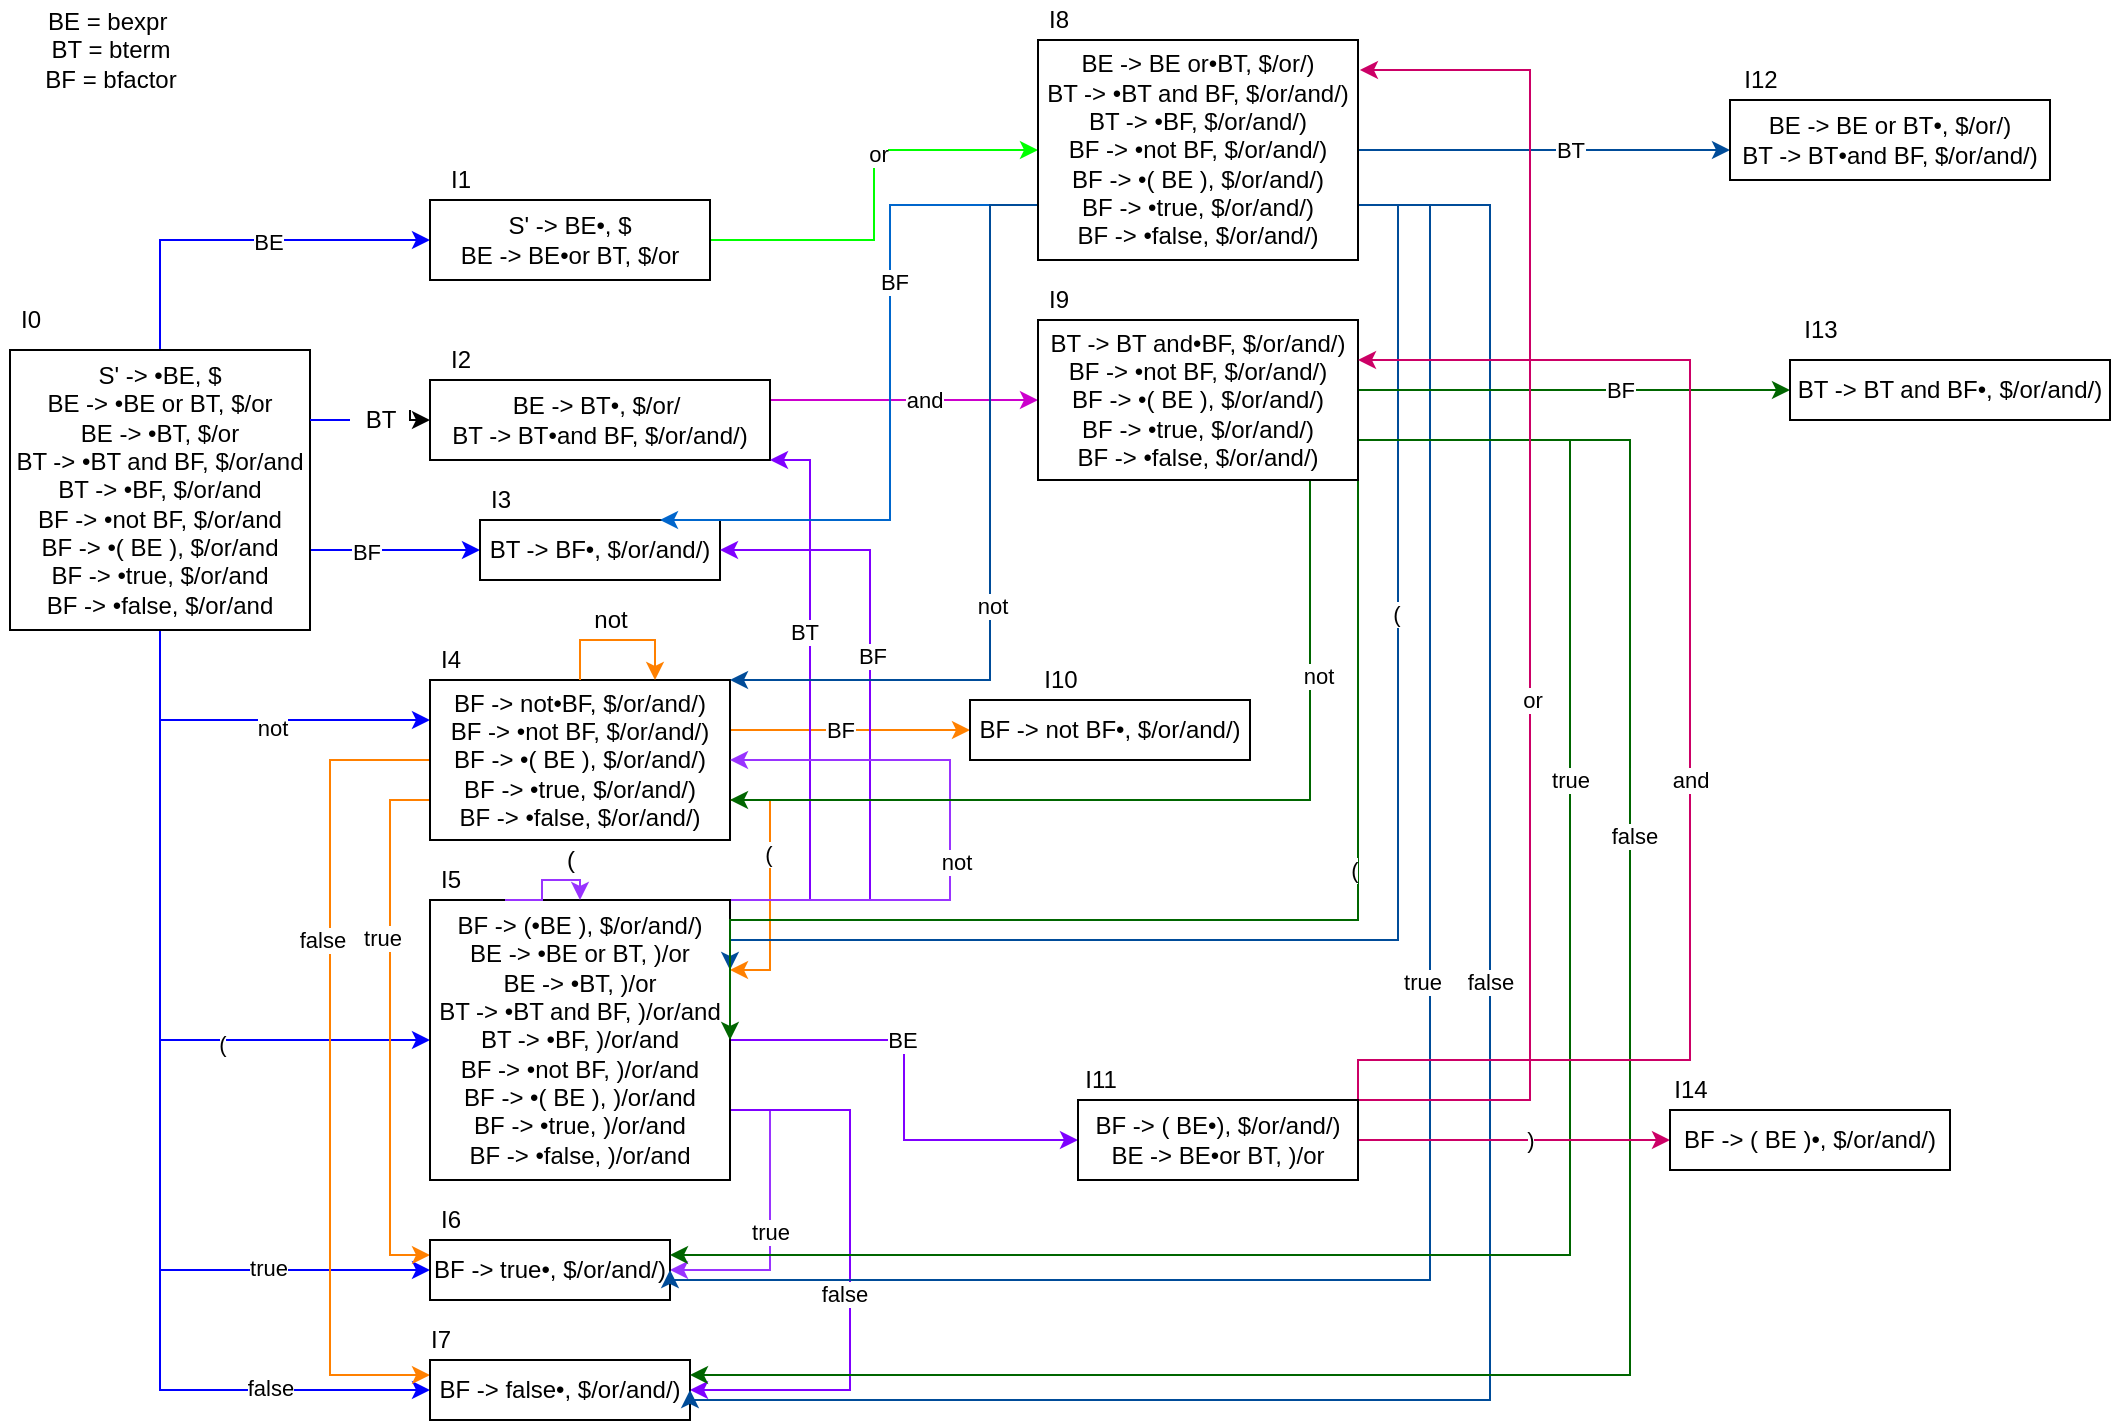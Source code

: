 <mxfile version="15.5.0" type="device"><diagram id="Ii26ytgXYdro8JB_8rCj" name="Page-1"><mxGraphModel dx="1304" dy="529" grid="1" gridSize="10" guides="1" tooltips="1" connect="1" arrows="1" fold="1" page="1" pageScale="1" pageWidth="1654" pageHeight="1169" math="0" shadow="0"><root><mxCell id="0"/><mxCell id="1" parent="0"/><mxCell id="VeiDOKdkj291CunAkUDl-6" style="edgeStyle=orthogonalEdgeStyle;rounded=0;orthogonalLoop=1;jettySize=auto;html=1;exitX=0.5;exitY=0;exitDx=0;exitDy=0;entryX=0;entryY=0.5;entryDx=0;entryDy=0;strokeColor=#0000FF;" edge="1" parent="1" source="VeiDOKdkj291CunAkUDl-1" target="VeiDOKdkj291CunAkUDl-4"><mxGeometry relative="1" as="geometry"/></mxCell><mxCell id="VeiDOKdkj291CunAkUDl-7" value="BE" style="edgeLabel;html=1;align=center;verticalAlign=middle;resizable=0;points=[];" vertex="1" connectable="0" parent="VeiDOKdkj291CunAkUDl-6"><mxGeometry x="0.15" y="-1" relative="1" as="geometry"><mxPoint as="offset"/></mxGeometry></mxCell><mxCell id="VeiDOKdkj291CunAkUDl-9" style="edgeStyle=orthogonalEdgeStyle;rounded=0;orthogonalLoop=1;jettySize=auto;html=1;exitX=1;exitY=0.25;exitDx=0;exitDy=0;startArrow=none;" edge="1" parent="1" source="VeiDOKdkj291CunAkUDl-10" target="VeiDOKdkj291CunAkUDl-8"><mxGeometry relative="1" as="geometry"><Array as="points"><mxPoint x="210" y="330"/></Array></mxGeometry></mxCell><mxCell id="VeiDOKdkj291CunAkUDl-15" style="edgeStyle=orthogonalEdgeStyle;rounded=0;orthogonalLoop=1;jettySize=auto;html=1;exitX=1;exitY=0.75;exitDx=0;exitDy=0;strokeColor=#0000FF;" edge="1" parent="1" source="VeiDOKdkj291CunAkUDl-1" target="VeiDOKdkj291CunAkUDl-14"><mxGeometry relative="1" as="geometry"><Array as="points"><mxPoint x="160" y="395"/></Array></mxGeometry></mxCell><mxCell id="VeiDOKdkj291CunAkUDl-16" value="BF" style="edgeLabel;html=1;align=center;verticalAlign=middle;resizable=0;points=[];" vertex="1" connectable="0" parent="VeiDOKdkj291CunAkUDl-15"><mxGeometry x="-0.276" y="-1" relative="1" as="geometry"><mxPoint as="offset"/></mxGeometry></mxCell><mxCell id="VeiDOKdkj291CunAkUDl-19" style="edgeStyle=orthogonalEdgeStyle;rounded=0;orthogonalLoop=1;jettySize=auto;html=1;exitX=0.5;exitY=1;exitDx=0;exitDy=0;entryX=0;entryY=0.25;entryDx=0;entryDy=0;strokeColor=#0000FF;" edge="1" parent="1" source="VeiDOKdkj291CunAkUDl-1" target="VeiDOKdkj291CunAkUDl-18"><mxGeometry relative="1" as="geometry"/></mxCell><mxCell id="VeiDOKdkj291CunAkUDl-21" value="not" style="edgeLabel;html=1;align=center;verticalAlign=middle;resizable=0;points=[];" vertex="1" connectable="0" parent="VeiDOKdkj291CunAkUDl-19"><mxGeometry x="0.122" y="-4" relative="1" as="geometry"><mxPoint as="offset"/></mxGeometry></mxCell><mxCell id="VeiDOKdkj291CunAkUDl-23" style="edgeStyle=orthogonalEdgeStyle;rounded=0;orthogonalLoop=1;jettySize=auto;html=1;exitX=0.5;exitY=1;exitDx=0;exitDy=0;entryX=0;entryY=0.5;entryDx=0;entryDy=0;strokeColor=#0000FF;" edge="1" parent="1" source="VeiDOKdkj291CunAkUDl-1" target="VeiDOKdkj291CunAkUDl-22"><mxGeometry relative="1" as="geometry"/></mxCell><mxCell id="VeiDOKdkj291CunAkUDl-24" value="(" style="edgeLabel;html=1;align=center;verticalAlign=middle;resizable=0;points=[];" vertex="1" connectable="0" parent="VeiDOKdkj291CunAkUDl-23"><mxGeometry x="0.388" y="-2" relative="1" as="geometry"><mxPoint as="offset"/></mxGeometry></mxCell><mxCell id="VeiDOKdkj291CunAkUDl-27" style="edgeStyle=orthogonalEdgeStyle;rounded=0;orthogonalLoop=1;jettySize=auto;html=1;exitX=0.5;exitY=1;exitDx=0;exitDy=0;entryX=0;entryY=0.5;entryDx=0;entryDy=0;strokeColor=#0000FF;" edge="1" parent="1" source="VeiDOKdkj291CunAkUDl-1" target="VeiDOKdkj291CunAkUDl-26"><mxGeometry relative="1" as="geometry"/></mxCell><mxCell id="VeiDOKdkj291CunAkUDl-28" value="true" style="edgeLabel;html=1;align=center;verticalAlign=middle;resizable=0;points=[];" vertex="1" connectable="0" parent="VeiDOKdkj291CunAkUDl-27"><mxGeometry x="0.644" y="1" relative="1" as="geometry"><mxPoint as="offset"/></mxGeometry></mxCell><mxCell id="VeiDOKdkj291CunAkUDl-31" style="edgeStyle=orthogonalEdgeStyle;rounded=0;orthogonalLoop=1;jettySize=auto;html=1;exitX=0.5;exitY=1;exitDx=0;exitDy=0;entryX=0;entryY=0.5;entryDx=0;entryDy=0;strokeColor=#0000FF;" edge="1" parent="1" source="VeiDOKdkj291CunAkUDl-1" target="VeiDOKdkj291CunAkUDl-30"><mxGeometry relative="1" as="geometry"/></mxCell><mxCell id="VeiDOKdkj291CunAkUDl-33" value="false" style="edgeLabel;html=1;align=center;verticalAlign=middle;resizable=0;points=[];" vertex="1" connectable="0" parent="VeiDOKdkj291CunAkUDl-31"><mxGeometry x="0.689" y="1" relative="1" as="geometry"><mxPoint as="offset"/></mxGeometry></mxCell><mxCell id="VeiDOKdkj291CunAkUDl-1" value="&lt;div&gt;S' -&amp;gt; •BE, $&lt;/div&gt;&lt;div&gt;BE -&amp;gt; •BE or BT, $/or&lt;/div&gt;&lt;div&gt;BE -&amp;gt; •BT, $/or&lt;/div&gt;&lt;div&gt;BT -&amp;gt; •BT and BF, $/or/and&lt;/div&gt;&lt;div&gt;BT -&amp;gt; •BF, $/or/and&lt;/div&gt;&lt;div&gt;BF -&amp;gt; •not BF, $/or/and&lt;/div&gt;&lt;div&gt;BF -&amp;gt; •( BE ), $/or/and&lt;/div&gt;&lt;div&gt;BF -&amp;gt; •true, $/or/and&lt;/div&gt;&lt;div&gt;BF -&amp;gt; •false, $/or/and&lt;/div&gt;" style="rounded=0;whiteSpace=wrap;html=1;" vertex="1" parent="1"><mxGeometry x="10" y="295" width="150" height="140" as="geometry"/></mxCell><mxCell id="VeiDOKdkj291CunAkUDl-2" value="BE = bexpr&amp;nbsp;&lt;br&gt;BT = bterm&lt;br&gt;BF = bfactor" style="text;html=1;align=center;verticalAlign=middle;resizable=0;points=[];autosize=1;strokeColor=none;fillColor=none;" vertex="1" parent="1"><mxGeometry x="20" y="120" width="80" height="50" as="geometry"/></mxCell><mxCell id="VeiDOKdkj291CunAkUDl-3" value="I0" style="text;html=1;align=center;verticalAlign=middle;resizable=0;points=[];autosize=1;strokeColor=none;fillColor=none;" vertex="1" parent="1"><mxGeometry x="5" y="270" width="30" height="20" as="geometry"/></mxCell><mxCell id="VeiDOKdkj291CunAkUDl-35" style="edgeStyle=orthogonalEdgeStyle;rounded=0;orthogonalLoop=1;jettySize=auto;html=1;exitX=1;exitY=0.5;exitDx=0;exitDy=0;entryX=0;entryY=0.5;entryDx=0;entryDy=0;strokeColor=#00FF00;" edge="1" parent="1" source="VeiDOKdkj291CunAkUDl-4" target="VeiDOKdkj291CunAkUDl-34"><mxGeometry relative="1" as="geometry"/></mxCell><mxCell id="VeiDOKdkj291CunAkUDl-37" value="or" style="edgeLabel;html=1;align=center;verticalAlign=middle;resizable=0;points=[];" vertex="1" connectable="0" parent="VeiDOKdkj291CunAkUDl-35"><mxGeometry x="0.2" y="-2" relative="1" as="geometry"><mxPoint as="offset"/></mxGeometry></mxCell><mxCell id="VeiDOKdkj291CunAkUDl-4" value="&lt;div&gt;S' -&amp;gt; BE•, $&lt;/div&gt;&lt;div&gt;BE -&amp;gt; BE•or BT, $/or&lt;/div&gt;" style="whiteSpace=wrap;html=1;" vertex="1" parent="1"><mxGeometry x="220" y="220" width="140" height="40" as="geometry"/></mxCell><mxCell id="VeiDOKdkj291CunAkUDl-5" value="I1" style="text;html=1;align=center;verticalAlign=middle;resizable=0;points=[];autosize=1;strokeColor=none;fillColor=none;" vertex="1" parent="1"><mxGeometry x="220" y="200" width="30" height="20" as="geometry"/></mxCell><mxCell id="VeiDOKdkj291CunAkUDl-39" style="edgeStyle=orthogonalEdgeStyle;rounded=0;orthogonalLoop=1;jettySize=auto;html=1;exitX=1;exitY=0.25;exitDx=0;exitDy=0;strokeColor=#CC00CC;" edge="1" parent="1" source="VeiDOKdkj291CunAkUDl-8" target="VeiDOKdkj291CunAkUDl-38"><mxGeometry relative="1" as="geometry"><Array as="points"><mxPoint x="450" y="320"/><mxPoint x="450" y="320"/></Array></mxGeometry></mxCell><mxCell id="VeiDOKdkj291CunAkUDl-40" value="and" style="edgeLabel;html=1;align=center;verticalAlign=middle;resizable=0;points=[];" vertex="1" connectable="0" parent="VeiDOKdkj291CunAkUDl-39"><mxGeometry x="0.222" y="-4" relative="1" as="geometry"><mxPoint x="-5" y="-4" as="offset"/></mxGeometry></mxCell><mxCell id="VeiDOKdkj291CunAkUDl-8" value="&lt;div&gt;BE -&amp;gt; BT•, $/or/&amp;nbsp;&lt;/div&gt;&lt;div&gt;BT -&amp;gt; BT•and BF, $/or/and/)&lt;/div&gt;" style="whiteSpace=wrap;html=1;" vertex="1" parent="1"><mxGeometry x="220" y="310" width="170" height="40" as="geometry"/></mxCell><mxCell id="VeiDOKdkj291CunAkUDl-10" value="BT" style="text;html=1;align=center;verticalAlign=middle;resizable=0;points=[];autosize=1;strokeColor=none;fillColor=none;" vertex="1" parent="1"><mxGeometry x="180" y="320" width="30" height="20" as="geometry"/></mxCell><mxCell id="VeiDOKdkj291CunAkUDl-11" value="" style="edgeStyle=orthogonalEdgeStyle;rounded=0;orthogonalLoop=1;jettySize=auto;html=1;exitX=1;exitY=0.25;exitDx=0;exitDy=0;endArrow=none;strokeColor=#0000FF;" edge="1" parent="1" source="VeiDOKdkj291CunAkUDl-1" target="VeiDOKdkj291CunAkUDl-10"><mxGeometry relative="1" as="geometry"><mxPoint x="160" y="330" as="sourcePoint"/><mxPoint x="240" y="330" as="targetPoint"/></mxGeometry></mxCell><mxCell id="VeiDOKdkj291CunAkUDl-13" value="I2" style="text;html=1;align=center;verticalAlign=middle;resizable=0;points=[];autosize=1;strokeColor=none;fillColor=none;" vertex="1" parent="1"><mxGeometry x="220" y="290" width="30" height="20" as="geometry"/></mxCell><mxCell id="VeiDOKdkj291CunAkUDl-14" value="BT -&amp;gt; BF•, $/or/and/)" style="whiteSpace=wrap;html=1;" vertex="1" parent="1"><mxGeometry x="245" y="380" width="120" height="30" as="geometry"/></mxCell><mxCell id="VeiDOKdkj291CunAkUDl-17" value="I3" style="text;html=1;align=center;verticalAlign=middle;resizable=0;points=[];autosize=1;strokeColor=none;fillColor=none;" vertex="1" parent="1"><mxGeometry x="240" y="360" width="30" height="20" as="geometry"/></mxCell><mxCell id="VeiDOKdkj291CunAkUDl-43" style="edgeStyle=orthogonalEdgeStyle;rounded=0;orthogonalLoop=1;jettySize=auto;html=1;exitX=1;exitY=0;exitDx=0;exitDy=0;entryX=0;entryY=0.5;entryDx=0;entryDy=0;strokeColor=#FF8000;" edge="1" parent="1" source="VeiDOKdkj291CunAkUDl-18" target="VeiDOKdkj291CunAkUDl-42"><mxGeometry relative="1" as="geometry"><Array as="points"><mxPoint x="370" y="485"/></Array></mxGeometry></mxCell><mxCell id="VeiDOKdkj291CunAkUDl-44" value="BF" style="edgeLabel;html=1;align=center;verticalAlign=middle;resizable=0;points=[];" vertex="1" connectable="0" parent="VeiDOKdkj291CunAkUDl-43"><mxGeometry x="0.096" relative="1" as="geometry"><mxPoint as="offset"/></mxGeometry></mxCell><mxCell id="VeiDOKdkj291CunAkUDl-50" style="edgeStyle=orthogonalEdgeStyle;rounded=0;orthogonalLoop=1;jettySize=auto;html=1;exitX=1;exitY=0.75;exitDx=0;exitDy=0;entryX=1;entryY=0.25;entryDx=0;entryDy=0;strokeColor=#FF8000;" edge="1" parent="1" source="VeiDOKdkj291CunAkUDl-18" target="VeiDOKdkj291CunAkUDl-22"><mxGeometry relative="1" as="geometry"/></mxCell><mxCell id="VeiDOKdkj291CunAkUDl-51" value="(" style="edgeLabel;html=1;align=center;verticalAlign=middle;resizable=0;points=[];" vertex="1" connectable="0" parent="VeiDOKdkj291CunAkUDl-50"><mxGeometry x="-0.248" y="-1" relative="1" as="geometry"><mxPoint as="offset"/></mxGeometry></mxCell><mxCell id="VeiDOKdkj291CunAkUDl-52" style="edgeStyle=orthogonalEdgeStyle;rounded=0;orthogonalLoop=1;jettySize=auto;html=1;exitX=0;exitY=0.75;exitDx=0;exitDy=0;entryX=0;entryY=0.25;entryDx=0;entryDy=0;strokeColor=#FF8000;" edge="1" parent="1" source="VeiDOKdkj291CunAkUDl-18" target="VeiDOKdkj291CunAkUDl-26"><mxGeometry relative="1" as="geometry"/></mxCell><mxCell id="VeiDOKdkj291CunAkUDl-53" value="true" style="edgeLabel;html=1;align=center;verticalAlign=middle;resizable=0;points=[];" vertex="1" connectable="0" parent="VeiDOKdkj291CunAkUDl-52"><mxGeometry x="-0.335" y="-4" relative="1" as="geometry"><mxPoint as="offset"/></mxGeometry></mxCell><mxCell id="VeiDOKdkj291CunAkUDl-54" style="edgeStyle=orthogonalEdgeStyle;rounded=0;orthogonalLoop=1;jettySize=auto;html=1;exitX=0;exitY=0.5;exitDx=0;exitDy=0;entryX=0;entryY=0.25;entryDx=0;entryDy=0;strokeColor=#FF8000;" edge="1" parent="1" source="VeiDOKdkj291CunAkUDl-18" target="VeiDOKdkj291CunAkUDl-30"><mxGeometry relative="1" as="geometry"><Array as="points"><mxPoint x="170" y="500"/><mxPoint x="170" y="808"/></Array></mxGeometry></mxCell><mxCell id="VeiDOKdkj291CunAkUDl-55" value="false" style="edgeLabel;html=1;align=center;verticalAlign=middle;resizable=0;points=[];" vertex="1" connectable="0" parent="VeiDOKdkj291CunAkUDl-54"><mxGeometry x="-0.313" y="-4" relative="1" as="geometry"><mxPoint as="offset"/></mxGeometry></mxCell><mxCell id="VeiDOKdkj291CunAkUDl-18" value="&lt;div&gt;BF -&amp;gt; not•BF, $/or/and/)&lt;/div&gt;&lt;div&gt;BF -&amp;gt; •not BF, $/or/and/)&lt;/div&gt;&lt;div&gt;BF -&amp;gt; •( BE ), $/or/and/)&lt;/div&gt;&lt;div&gt;BF -&amp;gt; •true, $/or/and/)&lt;/div&gt;&lt;div&gt;BF -&amp;gt; •false, $/or/and/)&lt;/div&gt;" style="whiteSpace=wrap;html=1;" vertex="1" parent="1"><mxGeometry x="220" y="460" width="150" height="80" as="geometry"/></mxCell><mxCell id="VeiDOKdkj291CunAkUDl-20" value="I4" style="text;html=1;align=center;verticalAlign=middle;resizable=0;points=[];autosize=1;strokeColor=none;fillColor=none;" vertex="1" parent="1"><mxGeometry x="215" y="440" width="30" height="20" as="geometry"/></mxCell><mxCell id="VeiDOKdkj291CunAkUDl-57" style="edgeStyle=orthogonalEdgeStyle;rounded=0;orthogonalLoop=1;jettySize=auto;html=1;exitX=1;exitY=0.5;exitDx=0;exitDy=0;entryX=0;entryY=0.5;entryDx=0;entryDy=0;strokeColor=#7F00FF;" edge="1" parent="1" source="VeiDOKdkj291CunAkUDl-22" target="VeiDOKdkj291CunAkUDl-56"><mxGeometry relative="1" as="geometry"/></mxCell><mxCell id="VeiDOKdkj291CunAkUDl-60" value="BE" style="edgeLabel;html=1;align=center;verticalAlign=middle;resizable=0;points=[];" vertex="1" connectable="0" parent="VeiDOKdkj291CunAkUDl-57"><mxGeometry x="-0.327" relative="1" as="geometry"><mxPoint x="10" as="offset"/></mxGeometry></mxCell><mxCell id="VeiDOKdkj291CunAkUDl-64" style="edgeStyle=orthogonalEdgeStyle;rounded=0;orthogonalLoop=1;jettySize=auto;html=1;exitX=1;exitY=0;exitDx=0;exitDy=0;entryX=1;entryY=1;entryDx=0;entryDy=0;strokeColor=#7F00FF;" edge="1" parent="1" source="VeiDOKdkj291CunAkUDl-22" target="VeiDOKdkj291CunAkUDl-8"><mxGeometry relative="1" as="geometry"><Array as="points"><mxPoint x="410" y="570"/><mxPoint x="410" y="350"/></Array></mxGeometry></mxCell><mxCell id="VeiDOKdkj291CunAkUDl-65" value="BT" style="edgeLabel;html=1;align=center;verticalAlign=middle;resizable=0;points=[];" vertex="1" connectable="0" parent="VeiDOKdkj291CunAkUDl-64"><mxGeometry x="0.243" y="3" relative="1" as="geometry"><mxPoint as="offset"/></mxGeometry></mxCell><mxCell id="VeiDOKdkj291CunAkUDl-66" style="edgeStyle=orthogonalEdgeStyle;rounded=0;orthogonalLoop=1;jettySize=auto;html=1;exitX=1;exitY=0;exitDx=0;exitDy=0;entryX=1;entryY=0.5;entryDx=0;entryDy=0;strokeColor=#7F00FF;" edge="1" parent="1" source="VeiDOKdkj291CunAkUDl-22" target="VeiDOKdkj291CunAkUDl-14"><mxGeometry relative="1" as="geometry"><Array as="points"><mxPoint x="440" y="570"/><mxPoint x="440" y="395"/></Array></mxGeometry></mxCell><mxCell id="VeiDOKdkj291CunAkUDl-67" value="BF" style="edgeLabel;html=1;align=center;verticalAlign=middle;resizable=0;points=[];" vertex="1" connectable="0" parent="VeiDOKdkj291CunAkUDl-66"><mxGeometry x="0.2" y="-1" relative="1" as="geometry"><mxPoint as="offset"/></mxGeometry></mxCell><mxCell id="VeiDOKdkj291CunAkUDl-68" style="edgeStyle=orthogonalEdgeStyle;rounded=0;orthogonalLoop=1;jettySize=auto;html=1;exitX=1;exitY=0;exitDx=0;exitDy=0;entryX=1;entryY=0.5;entryDx=0;entryDy=0;strokeColor=#9933FF;" edge="1" parent="1" source="VeiDOKdkj291CunAkUDl-22" target="VeiDOKdkj291CunAkUDl-18"><mxGeometry relative="1" as="geometry"><Array as="points"><mxPoint x="480" y="570"/><mxPoint x="480" y="500"/></Array></mxGeometry></mxCell><mxCell id="VeiDOKdkj291CunAkUDl-69" value="not" style="edgeLabel;html=1;align=center;verticalAlign=middle;resizable=0;points=[];" vertex="1" connectable="0" parent="VeiDOKdkj291CunAkUDl-68"><mxGeometry x="-0.11" y="-3" relative="1" as="geometry"><mxPoint as="offset"/></mxGeometry></mxCell><mxCell id="VeiDOKdkj291CunAkUDl-72" style="edgeStyle=orthogonalEdgeStyle;rounded=0;orthogonalLoop=1;jettySize=auto;html=1;exitX=1;exitY=0.75;exitDx=0;exitDy=0;entryX=1;entryY=0.5;entryDx=0;entryDy=0;strokeColor=#9933FF;" edge="1" parent="1" source="VeiDOKdkj291CunAkUDl-22" target="VeiDOKdkj291CunAkUDl-26"><mxGeometry relative="1" as="geometry"/></mxCell><mxCell id="VeiDOKdkj291CunAkUDl-73" value="true" style="edgeLabel;html=1;align=center;verticalAlign=middle;resizable=0;points=[];" vertex="1" connectable="0" parent="VeiDOKdkj291CunAkUDl-72"><mxGeometry x="0.08" relative="1" as="geometry"><mxPoint as="offset"/></mxGeometry></mxCell><mxCell id="VeiDOKdkj291CunAkUDl-74" style="edgeStyle=orthogonalEdgeStyle;rounded=0;orthogonalLoop=1;jettySize=auto;html=1;exitX=1;exitY=0.75;exitDx=0;exitDy=0;entryX=1;entryY=0.5;entryDx=0;entryDy=0;strokeColor=#7F00FF;" edge="1" parent="1" source="VeiDOKdkj291CunAkUDl-22" target="VeiDOKdkj291CunAkUDl-30"><mxGeometry relative="1" as="geometry"><Array as="points"><mxPoint x="430" y="675"/><mxPoint x="430" y="815"/></Array></mxGeometry></mxCell><mxCell id="VeiDOKdkj291CunAkUDl-75" value="false" style="edgeLabel;html=1;align=center;verticalAlign=middle;resizable=0;points=[];" vertex="1" connectable="0" parent="VeiDOKdkj291CunAkUDl-74"><mxGeometry x="0.086" y="-3" relative="1" as="geometry"><mxPoint as="offset"/></mxGeometry></mxCell><mxCell id="VeiDOKdkj291CunAkUDl-22" value="&lt;div&gt;BF -&amp;gt; (•BE ), $/or/and/)&lt;/div&gt;&lt;div&gt;BE -&amp;gt; •BE or BT, )/or&lt;/div&gt;&lt;div&gt;BE -&amp;gt; •BT, )/or&lt;/div&gt;&lt;div&gt;BT -&amp;gt; •BT and BF, )/or/and&lt;/div&gt;&lt;div&gt;BT -&amp;gt; •BF, )/or/and&lt;/div&gt;&lt;div&gt;BF -&amp;gt; •not BF, )/or/and&lt;/div&gt;&lt;div&gt;BF -&amp;gt; •( BE ), )/or/and&lt;/div&gt;&lt;div&gt;BF -&amp;gt; •true, )/or/and&lt;/div&gt;&lt;div&gt;BF -&amp;gt; •false, )/or/and&lt;/div&gt;" style="whiteSpace=wrap;html=1;" vertex="1" parent="1"><mxGeometry x="220" y="570" width="150" height="140" as="geometry"/></mxCell><mxCell id="VeiDOKdkj291CunAkUDl-25" value="I5" style="text;html=1;align=center;verticalAlign=middle;resizable=0;points=[];autosize=1;strokeColor=none;fillColor=none;" vertex="1" parent="1"><mxGeometry x="215" y="550" width="30" height="20" as="geometry"/></mxCell><mxCell id="VeiDOKdkj291CunAkUDl-26" value="BF -&amp;gt; true•, $/or/and/)" style="whiteSpace=wrap;html=1;" vertex="1" parent="1"><mxGeometry x="220" y="740" width="120" height="30" as="geometry"/></mxCell><mxCell id="VeiDOKdkj291CunAkUDl-29" value="I6" style="text;html=1;align=center;verticalAlign=middle;resizable=0;points=[];autosize=1;strokeColor=none;fillColor=none;" vertex="1" parent="1"><mxGeometry x="215" y="720" width="30" height="20" as="geometry"/></mxCell><mxCell id="VeiDOKdkj291CunAkUDl-30" value="BF -&amp;gt; false•, $/or/and/)" style="whiteSpace=wrap;html=1;" vertex="1" parent="1"><mxGeometry x="220" y="800" width="130" height="30" as="geometry"/></mxCell><mxCell id="VeiDOKdkj291CunAkUDl-32" value="I7" style="text;html=1;align=center;verticalAlign=middle;resizable=0;points=[];autosize=1;strokeColor=none;fillColor=none;" vertex="1" parent="1"><mxGeometry x="210" y="780" width="30" height="20" as="geometry"/></mxCell><mxCell id="VeiDOKdkj291CunAkUDl-77" style="edgeStyle=orthogonalEdgeStyle;rounded=0;orthogonalLoop=1;jettySize=auto;html=1;exitX=1;exitY=0.5;exitDx=0;exitDy=0;strokeColor=#004C99;" edge="1" parent="1" source="VeiDOKdkj291CunAkUDl-34" target="VeiDOKdkj291CunAkUDl-76"><mxGeometry relative="1" as="geometry"><Array as="points"><mxPoint x="740" y="195"/><mxPoint x="740" y="195"/></Array></mxGeometry></mxCell><mxCell id="VeiDOKdkj291CunAkUDl-78" value="BT" style="edgeLabel;html=1;align=center;verticalAlign=middle;resizable=0;points=[];" vertex="1" connectable="0" parent="VeiDOKdkj291CunAkUDl-77"><mxGeometry x="0.233" y="1" relative="1" as="geometry"><mxPoint x="-9" y="1" as="offset"/></mxGeometry></mxCell><mxCell id="VeiDOKdkj291CunAkUDl-80" style="edgeStyle=orthogonalEdgeStyle;rounded=0;orthogonalLoop=1;jettySize=auto;html=1;exitX=0;exitY=0.75;exitDx=0;exitDy=0;entryX=0.75;entryY=0;entryDx=0;entryDy=0;strokeColor=#0066CC;" edge="1" parent="1" source="VeiDOKdkj291CunAkUDl-34" target="VeiDOKdkj291CunAkUDl-14"><mxGeometry relative="1" as="geometry"><Array as="points"><mxPoint x="450" y="223"/><mxPoint x="450" y="380"/></Array></mxGeometry></mxCell><mxCell id="VeiDOKdkj291CunAkUDl-81" value="BF" style="edgeLabel;html=1;align=center;verticalAlign=middle;resizable=0;points=[];" vertex="1" connectable="0" parent="VeiDOKdkj291CunAkUDl-80"><mxGeometry x="-0.351" y="2" relative="1" as="geometry"><mxPoint as="offset"/></mxGeometry></mxCell><mxCell id="VeiDOKdkj291CunAkUDl-82" style="edgeStyle=orthogonalEdgeStyle;rounded=0;orthogonalLoop=1;jettySize=auto;html=1;exitX=0;exitY=0.75;exitDx=0;exitDy=0;entryX=1;entryY=0;entryDx=0;entryDy=0;strokeColor=#004C99;" edge="1" parent="1" source="VeiDOKdkj291CunAkUDl-34" target="VeiDOKdkj291CunAkUDl-18"><mxGeometry relative="1" as="geometry"><Array as="points"><mxPoint x="500" y="223"/><mxPoint x="500" y="460"/></Array></mxGeometry></mxCell><mxCell id="VeiDOKdkj291CunAkUDl-83" value="not" style="edgeLabel;html=1;align=center;verticalAlign=middle;resizable=0;points=[];" vertex="1" connectable="0" parent="VeiDOKdkj291CunAkUDl-82"><mxGeometry x="0.147" y="1" relative="1" as="geometry"><mxPoint as="offset"/></mxGeometry></mxCell><mxCell id="VeiDOKdkj291CunAkUDl-86" style="edgeStyle=orthogonalEdgeStyle;rounded=0;orthogonalLoop=1;jettySize=auto;html=1;exitX=1;exitY=0.75;exitDx=0;exitDy=0;entryX=1;entryY=0.25;entryDx=0;entryDy=0;strokeColor=#004C99;" edge="1" parent="1" source="VeiDOKdkj291CunAkUDl-34" target="VeiDOKdkj291CunAkUDl-22"><mxGeometry relative="1" as="geometry"><Array as="points"><mxPoint x="704" y="223"/><mxPoint x="704" y="590"/><mxPoint x="370" y="590"/></Array></mxGeometry></mxCell><mxCell id="VeiDOKdkj291CunAkUDl-87" value="(" style="edgeLabel;html=1;align=center;verticalAlign=middle;resizable=0;points=[];" vertex="1" connectable="0" parent="VeiDOKdkj291CunAkUDl-86"><mxGeometry x="-0.393" y="-1" relative="1" as="geometry"><mxPoint y="1" as="offset"/></mxGeometry></mxCell><mxCell id="VeiDOKdkj291CunAkUDl-88" style="edgeStyle=orthogonalEdgeStyle;rounded=0;orthogonalLoop=1;jettySize=auto;html=1;exitX=1;exitY=0.75;exitDx=0;exitDy=0;entryX=1;entryY=0.5;entryDx=0;entryDy=0;strokeColor=#004C99;" edge="1" parent="1" source="VeiDOKdkj291CunAkUDl-34" target="VeiDOKdkj291CunAkUDl-26"><mxGeometry relative="1" as="geometry"><Array as="points"><mxPoint x="720" y="223"/><mxPoint x="720" y="760"/><mxPoint x="340" y="760"/></Array></mxGeometry></mxCell><mxCell id="VeiDOKdkj291CunAkUDl-89" value="true" style="edgeLabel;html=1;align=center;verticalAlign=middle;resizable=0;points=[];" vertex="1" connectable="0" parent="VeiDOKdkj291CunAkUDl-88"><mxGeometry x="-0.025" y="-4" relative="1" as="geometry"><mxPoint y="-43" as="offset"/></mxGeometry></mxCell><mxCell id="VeiDOKdkj291CunAkUDl-90" style="edgeStyle=orthogonalEdgeStyle;rounded=0;orthogonalLoop=1;jettySize=auto;html=1;exitX=1;exitY=0.75;exitDx=0;exitDy=0;entryX=1;entryY=0.5;entryDx=0;entryDy=0;strokeColor=#004C99;" edge="1" parent="1" source="VeiDOKdkj291CunAkUDl-34" target="VeiDOKdkj291CunAkUDl-30"><mxGeometry relative="1" as="geometry"><mxPoint x="350" y="760" as="targetPoint"/><Array as="points"><mxPoint x="750" y="223"/><mxPoint x="750" y="820"/><mxPoint x="350" y="820"/></Array></mxGeometry></mxCell><mxCell id="VeiDOKdkj291CunAkUDl-91" value="false" style="edgeLabel;html=1;align=center;verticalAlign=middle;resizable=0;points=[];" vertex="1" connectable="0" parent="VeiDOKdkj291CunAkUDl-90"><mxGeometry x="-0.075" relative="1" as="geometry"><mxPoint y="-40" as="offset"/></mxGeometry></mxCell><mxCell id="VeiDOKdkj291CunAkUDl-34" value="&lt;div&gt;BE -&amp;gt; BE or•BT, $/or/)&lt;/div&gt;&lt;div&gt;BT -&amp;gt; •BT and BF, $/or/and/)&lt;/div&gt;&lt;div&gt;BT -&amp;gt; •BF, $/or/and/)&lt;/div&gt;&lt;div&gt;BF -&amp;gt; •not BF, $/or/and/)&lt;/div&gt;&lt;div&gt;BF -&amp;gt; •( BE ), $/or/and/)&lt;/div&gt;&lt;div&gt;BF -&amp;gt; •true, $/or/and/)&lt;/div&gt;&lt;div&gt;BF -&amp;gt; •false, $/or/and/)&lt;/div&gt;" style="whiteSpace=wrap;html=1;" vertex="1" parent="1"><mxGeometry x="524" y="140" width="160" height="110" as="geometry"/></mxCell><mxCell id="VeiDOKdkj291CunAkUDl-36" value="I8" style="text;html=1;align=center;verticalAlign=middle;resizable=0;points=[];autosize=1;strokeColor=none;fillColor=none;" vertex="1" parent="1"><mxGeometry x="519" y="120" width="30" height="20" as="geometry"/></mxCell><mxCell id="VeiDOKdkj291CunAkUDl-94" style="edgeStyle=orthogonalEdgeStyle;rounded=0;orthogonalLoop=1;jettySize=auto;html=1;exitX=1;exitY=0.5;exitDx=0;exitDy=0;strokeColor=#006600;" edge="1" parent="1" source="VeiDOKdkj291CunAkUDl-38" target="VeiDOKdkj291CunAkUDl-93"><mxGeometry relative="1" as="geometry"><Array as="points"><mxPoint x="684" y="315"/></Array></mxGeometry></mxCell><mxCell id="VeiDOKdkj291CunAkUDl-95" value="BF" style="edgeLabel;html=1;align=center;verticalAlign=middle;resizable=0;points=[];" vertex="1" connectable="0" parent="VeiDOKdkj291CunAkUDl-94"><mxGeometry x="0.233" relative="1" as="geometry"><mxPoint as="offset"/></mxGeometry></mxCell><mxCell id="VeiDOKdkj291CunAkUDl-97" style="edgeStyle=orthogonalEdgeStyle;rounded=0;orthogonalLoop=1;jettySize=auto;html=1;exitX=1;exitY=1;exitDx=0;exitDy=0;entryX=1;entryY=0.75;entryDx=0;entryDy=0;strokeColor=#006600;" edge="1" parent="1" source="VeiDOKdkj291CunAkUDl-38" target="VeiDOKdkj291CunAkUDl-18"><mxGeometry relative="1" as="geometry"><Array as="points"><mxPoint x="660" y="360"/><mxPoint x="660" y="520"/></Array></mxGeometry></mxCell><mxCell id="VeiDOKdkj291CunAkUDl-98" value="not" style="edgeLabel;html=1;align=center;verticalAlign=middle;resizable=0;points=[];" vertex="1" connectable="0" parent="VeiDOKdkj291CunAkUDl-97"><mxGeometry x="-0.485" y="4" relative="1" as="geometry"><mxPoint as="offset"/></mxGeometry></mxCell><mxCell id="VeiDOKdkj291CunAkUDl-99" style="edgeStyle=orthogonalEdgeStyle;rounded=0;orthogonalLoop=1;jettySize=auto;html=1;exitX=1;exitY=1;exitDx=0;exitDy=0;entryX=1;entryY=0.5;entryDx=0;entryDy=0;strokeColor=#006600;" edge="1" parent="1" source="VeiDOKdkj291CunAkUDl-38" target="VeiDOKdkj291CunAkUDl-22"><mxGeometry relative="1" as="geometry"><Array as="points"><mxPoint x="684" y="580"/><mxPoint x="370" y="580"/></Array></mxGeometry></mxCell><mxCell id="VeiDOKdkj291CunAkUDl-100" value="(" style="edgeLabel;html=1;align=center;verticalAlign=middle;resizable=0;points=[];" vertex="1" connectable="0" parent="VeiDOKdkj291CunAkUDl-99"><mxGeometry x="-0.343" y="-2" relative="1" as="geometry"><mxPoint as="offset"/></mxGeometry></mxCell><mxCell id="VeiDOKdkj291CunAkUDl-101" style="edgeStyle=orthogonalEdgeStyle;rounded=0;orthogonalLoop=1;jettySize=auto;html=1;exitX=1;exitY=0.75;exitDx=0;exitDy=0;entryX=1;entryY=0.25;entryDx=0;entryDy=0;strokeColor=#006600;" edge="1" parent="1" source="VeiDOKdkj291CunAkUDl-38" target="VeiDOKdkj291CunAkUDl-26"><mxGeometry relative="1" as="geometry"><Array as="points"><mxPoint x="790" y="340"/><mxPoint x="790" y="748"/></Array></mxGeometry></mxCell><mxCell id="VeiDOKdkj291CunAkUDl-102" value="true" style="edgeLabel;html=1;align=center;verticalAlign=middle;resizable=0;points=[];" vertex="1" connectable="0" parent="VeiDOKdkj291CunAkUDl-101"><mxGeometry x="-0.427" relative="1" as="geometry"><mxPoint as="offset"/></mxGeometry></mxCell><mxCell id="VeiDOKdkj291CunAkUDl-103" style="edgeStyle=orthogonalEdgeStyle;rounded=0;orthogonalLoop=1;jettySize=auto;html=1;exitX=1;exitY=0.75;exitDx=0;exitDy=0;entryX=1;entryY=0.25;entryDx=0;entryDy=0;strokeColor=#006600;" edge="1" parent="1" source="VeiDOKdkj291CunAkUDl-38" target="VeiDOKdkj291CunAkUDl-30"><mxGeometry relative="1" as="geometry"><Array as="points"><mxPoint x="820" y="340"/><mxPoint x="820" y="808"/></Array></mxGeometry></mxCell><mxCell id="VeiDOKdkj291CunAkUDl-104" value="false" style="edgeLabel;html=1;align=center;verticalAlign=middle;resizable=0;points=[];" vertex="1" connectable="0" parent="VeiDOKdkj291CunAkUDl-103"><mxGeometry x="-0.378" y="2" relative="1" as="geometry"><mxPoint as="offset"/></mxGeometry></mxCell><mxCell id="VeiDOKdkj291CunAkUDl-38" value="&lt;div&gt;BT -&amp;gt; BT and•BF, $/or/and/)&lt;/div&gt;&lt;div&gt;BF -&amp;gt; •not BF, $/or/and/)&lt;/div&gt;&lt;div&gt;BF -&amp;gt; •( BE ), $/or/and/)&lt;/div&gt;&lt;div&gt;BF -&amp;gt; •true, $/or/and/)&lt;/div&gt;&lt;div&gt;BF -&amp;gt; •false, $/or/and/)&lt;/div&gt;" style="whiteSpace=wrap;html=1;" vertex="1" parent="1"><mxGeometry x="524" y="280" width="160" height="80" as="geometry"/></mxCell><mxCell id="VeiDOKdkj291CunAkUDl-41" value="I9" style="text;html=1;align=center;verticalAlign=middle;resizable=0;points=[];autosize=1;strokeColor=none;fillColor=none;" vertex="1" parent="1"><mxGeometry x="519" y="260" width="30" height="20" as="geometry"/></mxCell><mxCell id="VeiDOKdkj291CunAkUDl-42" value="BF -&amp;gt; not BF•, $/or/and/)" style="whiteSpace=wrap;html=1;" vertex="1" parent="1"><mxGeometry x="490" y="470" width="140" height="30" as="geometry"/></mxCell><mxCell id="VeiDOKdkj291CunAkUDl-45" value="I10" style="text;html=1;align=center;verticalAlign=middle;resizable=0;points=[];autosize=1;strokeColor=none;fillColor=none;" vertex="1" parent="1"><mxGeometry x="520" y="450" width="30" height="20" as="geometry"/></mxCell><mxCell id="VeiDOKdkj291CunAkUDl-46" style="edgeStyle=orthogonalEdgeStyle;rounded=0;orthogonalLoop=1;jettySize=auto;html=1;exitX=0.5;exitY=0;exitDx=0;exitDy=0;entryX=0.75;entryY=0;entryDx=0;entryDy=0;strokeColor=#FF8000;" edge="1" parent="1" source="VeiDOKdkj291CunAkUDl-18" target="VeiDOKdkj291CunAkUDl-18"><mxGeometry relative="1" as="geometry"><Array as="points"><mxPoint x="295" y="440"/><mxPoint x="333" y="440"/></Array></mxGeometry></mxCell><mxCell id="VeiDOKdkj291CunAkUDl-47" value="not" style="text;html=1;align=center;verticalAlign=middle;resizable=0;points=[];autosize=1;strokeColor=none;fillColor=none;" vertex="1" parent="1"><mxGeometry x="295" y="420" width="30" height="20" as="geometry"/></mxCell><mxCell id="VeiDOKdkj291CunAkUDl-107" style="edgeStyle=orthogonalEdgeStyle;rounded=0;orthogonalLoop=1;jettySize=auto;html=1;exitX=1;exitY=0.5;exitDx=0;exitDy=0;entryX=0;entryY=0.5;entryDx=0;entryDy=0;strokeColor=#CC0066;" edge="1" parent="1" source="VeiDOKdkj291CunAkUDl-56" target="VeiDOKdkj291CunAkUDl-105"><mxGeometry relative="1" as="geometry"/></mxCell><mxCell id="VeiDOKdkj291CunAkUDl-109" value=")" style="edgeLabel;html=1;align=center;verticalAlign=middle;resizable=0;points=[];" vertex="1" connectable="0" parent="VeiDOKdkj291CunAkUDl-107"><mxGeometry x="0.244" relative="1" as="geometry"><mxPoint x="-11" as="offset"/></mxGeometry></mxCell><mxCell id="VeiDOKdkj291CunAkUDl-110" style="edgeStyle=orthogonalEdgeStyle;rounded=0;orthogonalLoop=1;jettySize=auto;html=1;exitX=1;exitY=0.5;exitDx=0;exitDy=0;entryX=1.006;entryY=0.136;entryDx=0;entryDy=0;entryPerimeter=0;strokeColor=#CC0066;" edge="1" parent="1" source="VeiDOKdkj291CunAkUDl-56" target="VeiDOKdkj291CunAkUDl-34"><mxGeometry relative="1" as="geometry"><Array as="points"><mxPoint x="684" y="670"/><mxPoint x="770" y="670"/><mxPoint x="770" y="155"/></Array></mxGeometry></mxCell><mxCell id="VeiDOKdkj291CunAkUDl-111" value="or" style="edgeLabel;html=1;align=center;verticalAlign=middle;resizable=0;points=[];" vertex="1" connectable="0" parent="VeiDOKdkj291CunAkUDl-110"><mxGeometry x="-0.38" y="-1" relative="1" as="geometry"><mxPoint y="-87" as="offset"/></mxGeometry></mxCell><mxCell id="VeiDOKdkj291CunAkUDl-112" style="edgeStyle=orthogonalEdgeStyle;rounded=0;orthogonalLoop=1;jettySize=auto;html=1;exitX=1;exitY=0.25;exitDx=0;exitDy=0;entryX=1;entryY=0.25;entryDx=0;entryDy=0;strokeColor=#CC0066;" edge="1" parent="1" source="VeiDOKdkj291CunAkUDl-56" target="VeiDOKdkj291CunAkUDl-38"><mxGeometry relative="1" as="geometry"><Array as="points"><mxPoint x="684" y="650"/><mxPoint x="850" y="650"/><mxPoint x="850" y="300"/></Array></mxGeometry></mxCell><mxCell id="VeiDOKdkj291CunAkUDl-113" value="and" style="edgeLabel;html=1;align=center;verticalAlign=middle;resizable=0;points=[];" vertex="1" connectable="0" parent="VeiDOKdkj291CunAkUDl-112"><mxGeometry x="0.157" y="2" relative="1" as="geometry"><mxPoint x="2" y="76" as="offset"/></mxGeometry></mxCell><mxCell id="VeiDOKdkj291CunAkUDl-56" value="&lt;div&gt;BF -&amp;gt; ( BE•), $/or/and/)&lt;/div&gt;&lt;div&gt;BE -&amp;gt; BE•or BT, )/or&lt;/div&gt;" style="whiteSpace=wrap;html=1;" vertex="1" parent="1"><mxGeometry x="544" y="670" width="140" height="40" as="geometry"/></mxCell><mxCell id="VeiDOKdkj291CunAkUDl-61" value="I11" style="text;html=1;align=center;verticalAlign=middle;resizable=0;points=[];autosize=1;strokeColor=none;fillColor=none;" vertex="1" parent="1"><mxGeometry x="540" y="650" width="30" height="20" as="geometry"/></mxCell><mxCell id="VeiDOKdkj291CunAkUDl-70" style="edgeStyle=orthogonalEdgeStyle;rounded=0;orthogonalLoop=1;jettySize=auto;html=1;exitX=0.25;exitY=0;exitDx=0;exitDy=0;entryX=0.5;entryY=0;entryDx=0;entryDy=0;strokeColor=#9933FF;" edge="1" parent="1" source="VeiDOKdkj291CunAkUDl-22" target="VeiDOKdkj291CunAkUDl-22"><mxGeometry relative="1" as="geometry"><Array as="points"><mxPoint x="276" y="570"/><mxPoint x="276" y="560"/><mxPoint x="295" y="560"/></Array></mxGeometry></mxCell><mxCell id="VeiDOKdkj291CunAkUDl-71" value="(" style="text;html=1;align=center;verticalAlign=middle;resizable=0;points=[];autosize=1;strokeColor=none;fillColor=none;" vertex="1" parent="1"><mxGeometry x="280" y="540" width="20" height="20" as="geometry"/></mxCell><mxCell id="VeiDOKdkj291CunAkUDl-76" value="&lt;div&gt;BE -&amp;gt; BE or BT•, $/or/)&lt;/div&gt;&lt;div&gt;BT -&amp;gt; BT•and BF, $/or/and/)&lt;/div&gt;" style="whiteSpace=wrap;html=1;" vertex="1" parent="1"><mxGeometry x="870" y="170" width="160" height="40" as="geometry"/></mxCell><mxCell id="VeiDOKdkj291CunAkUDl-79" value="I12" style="text;html=1;align=center;verticalAlign=middle;resizable=0;points=[];autosize=1;strokeColor=none;fillColor=none;" vertex="1" parent="1"><mxGeometry x="870" y="150" width="30" height="20" as="geometry"/></mxCell><mxCell id="VeiDOKdkj291CunAkUDl-93" value="BT -&amp;gt; BT and BF•, $/or/and/)" style="whiteSpace=wrap;html=1;" vertex="1" parent="1"><mxGeometry x="900" y="300" width="160" height="30" as="geometry"/></mxCell><mxCell id="VeiDOKdkj291CunAkUDl-96" value="I13" style="text;html=1;align=center;verticalAlign=middle;resizable=0;points=[];autosize=1;strokeColor=none;fillColor=none;" vertex="1" parent="1"><mxGeometry x="900" y="275" width="30" height="20" as="geometry"/></mxCell><mxCell id="VeiDOKdkj291CunAkUDl-105" value="BF -&amp;gt; ( BE )•, $/or/and/)" style="whiteSpace=wrap;html=1;" vertex="1" parent="1"><mxGeometry x="840" y="675" width="140" height="30" as="geometry"/></mxCell><mxCell id="VeiDOKdkj291CunAkUDl-108" value="I14" style="text;html=1;align=center;verticalAlign=middle;resizable=0;points=[];autosize=1;strokeColor=none;fillColor=none;" vertex="1" parent="1"><mxGeometry x="835" y="655" width="30" height="20" as="geometry"/></mxCell></root></mxGraphModel></diagram></mxfile>